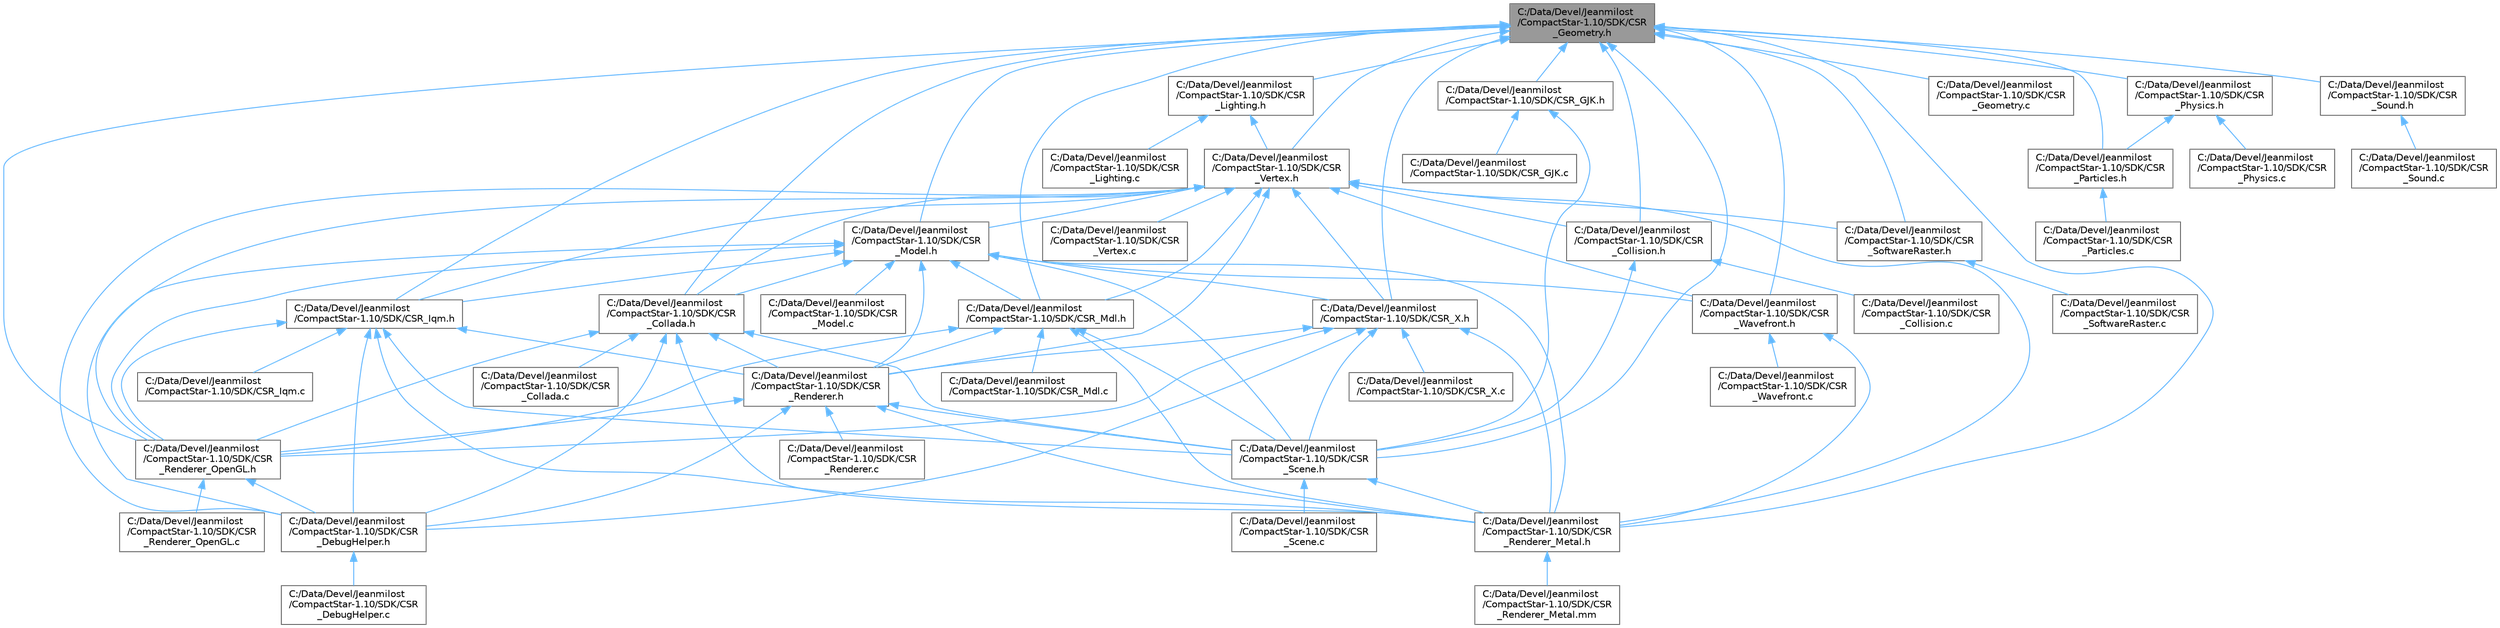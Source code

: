 digraph "C:/Data/Devel/Jeanmilost/CompactStar-1.10/SDK/CSR_Geometry.h"
{
 // LATEX_PDF_SIZE
  bgcolor="transparent";
  edge [fontname=Helvetica,fontsize=10,labelfontname=Helvetica,labelfontsize=10];
  node [fontname=Helvetica,fontsize=10,shape=box,height=0.2,width=0.4];
  Node1 [id="Node000001",label="C:/Data/Devel/Jeanmilost\l/CompactStar-1.10/SDK/CSR\l_Geometry.h",height=0.2,width=0.4,color="gray40", fillcolor="grey60", style="filled", fontcolor="black",tooltip=" "];
  Node1 -> Node2 [id="edge1_Node000001_Node000002",dir="back",color="steelblue1",style="solid",tooltip=" "];
  Node2 [id="Node000002",label="C:/Data/Devel/Jeanmilost\l/CompactStar-1.10/SDK/CSR\l_Collada.h",height=0.2,width=0.4,color="grey40", fillcolor="white", style="filled",URL="$_c_s_r___collada_8h.html",tooltip=" "];
  Node2 -> Node3 [id="edge2_Node000002_Node000003",dir="back",color="steelblue1",style="solid",tooltip=" "];
  Node3 [id="Node000003",label="C:/Data/Devel/Jeanmilost\l/CompactStar-1.10/SDK/CSR\l_Collada.c",height=0.2,width=0.4,color="grey40", fillcolor="white", style="filled",URL="$_c_s_r___collada_8c.html",tooltip=" "];
  Node2 -> Node4 [id="edge3_Node000002_Node000004",dir="back",color="steelblue1",style="solid",tooltip=" "];
  Node4 [id="Node000004",label="C:/Data/Devel/Jeanmilost\l/CompactStar-1.10/SDK/CSR\l_DebugHelper.h",height=0.2,width=0.4,color="grey40", fillcolor="white", style="filled",URL="$_c_s_r___debug_helper_8h.html",tooltip=" "];
  Node4 -> Node5 [id="edge4_Node000004_Node000005",dir="back",color="steelblue1",style="solid",tooltip=" "];
  Node5 [id="Node000005",label="C:/Data/Devel/Jeanmilost\l/CompactStar-1.10/SDK/CSR\l_DebugHelper.c",height=0.2,width=0.4,color="grey40", fillcolor="white", style="filled",URL="$_c_s_r___debug_helper_8c.html",tooltip=" "];
  Node2 -> Node6 [id="edge5_Node000002_Node000006",dir="back",color="steelblue1",style="solid",tooltip=" "];
  Node6 [id="Node000006",label="C:/Data/Devel/Jeanmilost\l/CompactStar-1.10/SDK/CSR\l_Renderer.h",height=0.2,width=0.4,color="grey40", fillcolor="white", style="filled",URL="$_c_s_r___renderer_8h.html",tooltip=" "];
  Node6 -> Node4 [id="edge6_Node000006_Node000004",dir="back",color="steelblue1",style="solid",tooltip=" "];
  Node6 -> Node7 [id="edge7_Node000006_Node000007",dir="back",color="steelblue1",style="solid",tooltip=" "];
  Node7 [id="Node000007",label="C:/Data/Devel/Jeanmilost\l/CompactStar-1.10/SDK/CSR\l_Renderer.c",height=0.2,width=0.4,color="grey40", fillcolor="white", style="filled",URL="$_c_s_r___renderer_8c.html",tooltip=" "];
  Node6 -> Node8 [id="edge8_Node000006_Node000008",dir="back",color="steelblue1",style="solid",tooltip=" "];
  Node8 [id="Node000008",label="C:/Data/Devel/Jeanmilost\l/CompactStar-1.10/SDK/CSR\l_Renderer_Metal.h",height=0.2,width=0.4,color="grey40", fillcolor="white", style="filled",URL="$_c_s_r___renderer___metal_8h.html",tooltip=" "];
  Node8 -> Node9 [id="edge9_Node000008_Node000009",dir="back",color="steelblue1",style="solid",tooltip=" "];
  Node9 [id="Node000009",label="C:/Data/Devel/Jeanmilost\l/CompactStar-1.10/SDK/CSR\l_Renderer_Metal.mm",height=0.2,width=0.4,color="grey40", fillcolor="white", style="filled",URL="$_c_s_r___renderer___metal_8mm.html",tooltip=" "];
  Node6 -> Node10 [id="edge10_Node000006_Node000010",dir="back",color="steelblue1",style="solid",tooltip=" "];
  Node10 [id="Node000010",label="C:/Data/Devel/Jeanmilost\l/CompactStar-1.10/SDK/CSR\l_Renderer_OpenGL.h",height=0.2,width=0.4,color="grey40", fillcolor="white", style="filled",URL="$_c_s_r___renderer___open_g_l_8h.html",tooltip=" "];
  Node10 -> Node4 [id="edge11_Node000010_Node000004",dir="back",color="steelblue1",style="solid",tooltip=" "];
  Node10 -> Node11 [id="edge12_Node000010_Node000011",dir="back",color="steelblue1",style="solid",tooltip=" "];
  Node11 [id="Node000011",label="C:/Data/Devel/Jeanmilost\l/CompactStar-1.10/SDK/CSR\l_Renderer_OpenGL.c",height=0.2,width=0.4,color="grey40", fillcolor="white", style="filled",URL="$_c_s_r___renderer___open_g_l_8c.html",tooltip=" "];
  Node6 -> Node12 [id="edge13_Node000006_Node000012",dir="back",color="steelblue1",style="solid",tooltip=" "];
  Node12 [id="Node000012",label="C:/Data/Devel/Jeanmilost\l/CompactStar-1.10/SDK/CSR\l_Scene.h",height=0.2,width=0.4,color="grey40", fillcolor="white", style="filled",URL="$_c_s_r___scene_8h.html",tooltip=" "];
  Node12 -> Node8 [id="edge14_Node000012_Node000008",dir="back",color="steelblue1",style="solid",tooltip=" "];
  Node12 -> Node13 [id="edge15_Node000012_Node000013",dir="back",color="steelblue1",style="solid",tooltip=" "];
  Node13 [id="Node000013",label="C:/Data/Devel/Jeanmilost\l/CompactStar-1.10/SDK/CSR\l_Scene.c",height=0.2,width=0.4,color="grey40", fillcolor="white", style="filled",URL="$_c_s_r___scene_8c.html",tooltip=" "];
  Node2 -> Node8 [id="edge16_Node000002_Node000008",dir="back",color="steelblue1",style="solid",tooltip=" "];
  Node2 -> Node10 [id="edge17_Node000002_Node000010",dir="back",color="steelblue1",style="solid",tooltip=" "];
  Node2 -> Node12 [id="edge18_Node000002_Node000012",dir="back",color="steelblue1",style="solid",tooltip=" "];
  Node1 -> Node14 [id="edge19_Node000001_Node000014",dir="back",color="steelblue1",style="solid",tooltip=" "];
  Node14 [id="Node000014",label="C:/Data/Devel/Jeanmilost\l/CompactStar-1.10/SDK/CSR\l_Collision.h",height=0.2,width=0.4,color="grey40", fillcolor="white", style="filled",URL="$_c_s_r___collision_8h.html",tooltip=" "];
  Node14 -> Node15 [id="edge20_Node000014_Node000015",dir="back",color="steelblue1",style="solid",tooltip=" "];
  Node15 [id="Node000015",label="C:/Data/Devel/Jeanmilost\l/CompactStar-1.10/SDK/CSR\l_Collision.c",height=0.2,width=0.4,color="grey40", fillcolor="white", style="filled",URL="$_c_s_r___collision_8c.html",tooltip=" "];
  Node14 -> Node12 [id="edge21_Node000014_Node000012",dir="back",color="steelblue1",style="solid",tooltip=" "];
  Node1 -> Node16 [id="edge22_Node000001_Node000016",dir="back",color="steelblue1",style="solid",tooltip=" "];
  Node16 [id="Node000016",label="C:/Data/Devel/Jeanmilost\l/CompactStar-1.10/SDK/CSR_GJK.h",height=0.2,width=0.4,color="grey40", fillcolor="white", style="filled",URL="$_c_s_r___g_j_k_8h.html",tooltip=" "];
  Node16 -> Node17 [id="edge23_Node000016_Node000017",dir="back",color="steelblue1",style="solid",tooltip=" "];
  Node17 [id="Node000017",label="C:/Data/Devel/Jeanmilost\l/CompactStar-1.10/SDK/CSR_GJK.c",height=0.2,width=0.4,color="grey40", fillcolor="white", style="filled",URL="$_c_s_r___g_j_k_8c.html",tooltip=" "];
  Node16 -> Node12 [id="edge24_Node000016_Node000012",dir="back",color="steelblue1",style="solid",tooltip=" "];
  Node1 -> Node18 [id="edge25_Node000001_Node000018",dir="back",color="steelblue1",style="solid",tooltip=" "];
  Node18 [id="Node000018",label="C:/Data/Devel/Jeanmilost\l/CompactStar-1.10/SDK/CSR\l_Geometry.c",height=0.2,width=0.4,color="grey40", fillcolor="white", style="filled",URL="$_c_s_r___geometry_8c.html",tooltip=" "];
  Node1 -> Node19 [id="edge26_Node000001_Node000019",dir="back",color="steelblue1",style="solid",tooltip=" "];
  Node19 [id="Node000019",label="C:/Data/Devel/Jeanmilost\l/CompactStar-1.10/SDK/CSR_Iqm.h",height=0.2,width=0.4,color="grey40", fillcolor="white", style="filled",URL="$_c_s_r___iqm_8h.html",tooltip=" "];
  Node19 -> Node4 [id="edge27_Node000019_Node000004",dir="back",color="steelblue1",style="solid",tooltip=" "];
  Node19 -> Node20 [id="edge28_Node000019_Node000020",dir="back",color="steelblue1",style="solid",tooltip=" "];
  Node20 [id="Node000020",label="C:/Data/Devel/Jeanmilost\l/CompactStar-1.10/SDK/CSR_Iqm.c",height=0.2,width=0.4,color="grey40", fillcolor="white", style="filled",URL="$_c_s_r___iqm_8c.html",tooltip=" "];
  Node19 -> Node6 [id="edge29_Node000019_Node000006",dir="back",color="steelblue1",style="solid",tooltip=" "];
  Node19 -> Node8 [id="edge30_Node000019_Node000008",dir="back",color="steelblue1",style="solid",tooltip=" "];
  Node19 -> Node10 [id="edge31_Node000019_Node000010",dir="back",color="steelblue1",style="solid",tooltip=" "];
  Node19 -> Node12 [id="edge32_Node000019_Node000012",dir="back",color="steelblue1",style="solid",tooltip=" "];
  Node1 -> Node21 [id="edge33_Node000001_Node000021",dir="back",color="steelblue1",style="solid",tooltip=" "];
  Node21 [id="Node000021",label="C:/Data/Devel/Jeanmilost\l/CompactStar-1.10/SDK/CSR\l_Lighting.h",height=0.2,width=0.4,color="grey40", fillcolor="white", style="filled",URL="$_c_s_r___lighting_8h.html",tooltip=" "];
  Node21 -> Node22 [id="edge34_Node000021_Node000022",dir="back",color="steelblue1",style="solid",tooltip=" "];
  Node22 [id="Node000022",label="C:/Data/Devel/Jeanmilost\l/CompactStar-1.10/SDK/CSR\l_Lighting.c",height=0.2,width=0.4,color="grey40", fillcolor="white", style="filled",URL="$_c_s_r___lighting_8c.html",tooltip=" "];
  Node21 -> Node23 [id="edge35_Node000021_Node000023",dir="back",color="steelblue1",style="solid",tooltip=" "];
  Node23 [id="Node000023",label="C:/Data/Devel/Jeanmilost\l/CompactStar-1.10/SDK/CSR\l_Vertex.h",height=0.2,width=0.4,color="grey40", fillcolor="white", style="filled",URL="$_c_s_r___vertex_8h.html",tooltip=" "];
  Node23 -> Node2 [id="edge36_Node000023_Node000002",dir="back",color="steelblue1",style="solid",tooltip=" "];
  Node23 -> Node14 [id="edge37_Node000023_Node000014",dir="back",color="steelblue1",style="solid",tooltip=" "];
  Node23 -> Node4 [id="edge38_Node000023_Node000004",dir="back",color="steelblue1",style="solid",tooltip=" "];
  Node23 -> Node19 [id="edge39_Node000023_Node000019",dir="back",color="steelblue1",style="solid",tooltip=" "];
  Node23 -> Node24 [id="edge40_Node000023_Node000024",dir="back",color="steelblue1",style="solid",tooltip=" "];
  Node24 [id="Node000024",label="C:/Data/Devel/Jeanmilost\l/CompactStar-1.10/SDK/CSR_Mdl.h",height=0.2,width=0.4,color="grey40", fillcolor="white", style="filled",URL="$_c_s_r___mdl_8h.html",tooltip=" "];
  Node24 -> Node25 [id="edge41_Node000024_Node000025",dir="back",color="steelblue1",style="solid",tooltip=" "];
  Node25 [id="Node000025",label="C:/Data/Devel/Jeanmilost\l/CompactStar-1.10/SDK/CSR_Mdl.c",height=0.2,width=0.4,color="grey40", fillcolor="white", style="filled",URL="$_c_s_r___mdl_8c.html",tooltip=" "];
  Node24 -> Node6 [id="edge42_Node000024_Node000006",dir="back",color="steelblue1",style="solid",tooltip=" "];
  Node24 -> Node8 [id="edge43_Node000024_Node000008",dir="back",color="steelblue1",style="solid",tooltip=" "];
  Node24 -> Node10 [id="edge44_Node000024_Node000010",dir="back",color="steelblue1",style="solid",tooltip=" "];
  Node24 -> Node12 [id="edge45_Node000024_Node000012",dir="back",color="steelblue1",style="solid",tooltip=" "];
  Node23 -> Node26 [id="edge46_Node000023_Node000026",dir="back",color="steelblue1",style="solid",tooltip=" "];
  Node26 [id="Node000026",label="C:/Data/Devel/Jeanmilost\l/CompactStar-1.10/SDK/CSR\l_Model.h",height=0.2,width=0.4,color="grey40", fillcolor="white", style="filled",URL="$_c_s_r___model_8h.html",tooltip=" "];
  Node26 -> Node2 [id="edge47_Node000026_Node000002",dir="back",color="steelblue1",style="solid",tooltip=" "];
  Node26 -> Node4 [id="edge48_Node000026_Node000004",dir="back",color="steelblue1",style="solid",tooltip=" "];
  Node26 -> Node19 [id="edge49_Node000026_Node000019",dir="back",color="steelblue1",style="solid",tooltip=" "];
  Node26 -> Node24 [id="edge50_Node000026_Node000024",dir="back",color="steelblue1",style="solid",tooltip=" "];
  Node26 -> Node27 [id="edge51_Node000026_Node000027",dir="back",color="steelblue1",style="solid",tooltip=" "];
  Node27 [id="Node000027",label="C:/Data/Devel/Jeanmilost\l/CompactStar-1.10/SDK/CSR\l_Model.c",height=0.2,width=0.4,color="grey40", fillcolor="white", style="filled",URL="$_c_s_r___model_8c.html",tooltip=" "];
  Node26 -> Node6 [id="edge52_Node000026_Node000006",dir="back",color="steelblue1",style="solid",tooltip=" "];
  Node26 -> Node8 [id="edge53_Node000026_Node000008",dir="back",color="steelblue1",style="solid",tooltip=" "];
  Node26 -> Node10 [id="edge54_Node000026_Node000010",dir="back",color="steelblue1",style="solid",tooltip=" "];
  Node26 -> Node12 [id="edge55_Node000026_Node000012",dir="back",color="steelblue1",style="solid",tooltip=" "];
  Node26 -> Node28 [id="edge56_Node000026_Node000028",dir="back",color="steelblue1",style="solid",tooltip=" "];
  Node28 [id="Node000028",label="C:/Data/Devel/Jeanmilost\l/CompactStar-1.10/SDK/CSR\l_Wavefront.h",height=0.2,width=0.4,color="grey40", fillcolor="white", style="filled",URL="$_c_s_r___wavefront_8h.html",tooltip=" "];
  Node28 -> Node8 [id="edge57_Node000028_Node000008",dir="back",color="steelblue1",style="solid",tooltip=" "];
  Node28 -> Node29 [id="edge58_Node000028_Node000029",dir="back",color="steelblue1",style="solid",tooltip=" "];
  Node29 [id="Node000029",label="C:/Data/Devel/Jeanmilost\l/CompactStar-1.10/SDK/CSR\l_Wavefront.c",height=0.2,width=0.4,color="grey40", fillcolor="white", style="filled",URL="$_c_s_r___wavefront_8c.html",tooltip=" "];
  Node26 -> Node30 [id="edge59_Node000026_Node000030",dir="back",color="steelblue1",style="solid",tooltip=" "];
  Node30 [id="Node000030",label="C:/Data/Devel/Jeanmilost\l/CompactStar-1.10/SDK/CSR_X.h",height=0.2,width=0.4,color="grey40", fillcolor="white", style="filled",URL="$_c_s_r___x_8h.html",tooltip=" "];
  Node30 -> Node4 [id="edge60_Node000030_Node000004",dir="back",color="steelblue1",style="solid",tooltip=" "];
  Node30 -> Node6 [id="edge61_Node000030_Node000006",dir="back",color="steelblue1",style="solid",tooltip=" "];
  Node30 -> Node8 [id="edge62_Node000030_Node000008",dir="back",color="steelblue1",style="solid",tooltip=" "];
  Node30 -> Node10 [id="edge63_Node000030_Node000010",dir="back",color="steelblue1",style="solid",tooltip=" "];
  Node30 -> Node12 [id="edge64_Node000030_Node000012",dir="back",color="steelblue1",style="solid",tooltip=" "];
  Node30 -> Node31 [id="edge65_Node000030_Node000031",dir="back",color="steelblue1",style="solid",tooltip=" "];
  Node31 [id="Node000031",label="C:/Data/Devel/Jeanmilost\l/CompactStar-1.10/SDK/CSR_X.c",height=0.2,width=0.4,color="grey40", fillcolor="white", style="filled",URL="$_c_s_r___x_8c.html",tooltip=" "];
  Node23 -> Node6 [id="edge66_Node000023_Node000006",dir="back",color="steelblue1",style="solid",tooltip=" "];
  Node23 -> Node8 [id="edge67_Node000023_Node000008",dir="back",color="steelblue1",style="solid",tooltip=" "];
  Node23 -> Node10 [id="edge68_Node000023_Node000010",dir="back",color="steelblue1",style="solid",tooltip=" "];
  Node23 -> Node32 [id="edge69_Node000023_Node000032",dir="back",color="steelblue1",style="solid",tooltip=" "];
  Node32 [id="Node000032",label="C:/Data/Devel/Jeanmilost\l/CompactStar-1.10/SDK/CSR\l_SoftwareRaster.h",height=0.2,width=0.4,color="grey40", fillcolor="white", style="filled",URL="$_c_s_r___software_raster_8h.html",tooltip=" "];
  Node32 -> Node33 [id="edge70_Node000032_Node000033",dir="back",color="steelblue1",style="solid",tooltip=" "];
  Node33 [id="Node000033",label="C:/Data/Devel/Jeanmilost\l/CompactStar-1.10/SDK/CSR\l_SoftwareRaster.c",height=0.2,width=0.4,color="grey40", fillcolor="white", style="filled",URL="$_c_s_r___software_raster_8c.html",tooltip=" "];
  Node23 -> Node34 [id="edge71_Node000023_Node000034",dir="back",color="steelblue1",style="solid",tooltip=" "];
  Node34 [id="Node000034",label="C:/Data/Devel/Jeanmilost\l/CompactStar-1.10/SDK/CSR\l_Vertex.c",height=0.2,width=0.4,color="grey40", fillcolor="white", style="filled",URL="$_c_s_r___vertex_8c.html",tooltip=" "];
  Node23 -> Node28 [id="edge72_Node000023_Node000028",dir="back",color="steelblue1",style="solid",tooltip=" "];
  Node23 -> Node30 [id="edge73_Node000023_Node000030",dir="back",color="steelblue1",style="solid",tooltip=" "];
  Node1 -> Node24 [id="edge74_Node000001_Node000024",dir="back",color="steelblue1",style="solid",tooltip=" "];
  Node1 -> Node26 [id="edge75_Node000001_Node000026",dir="back",color="steelblue1",style="solid",tooltip=" "];
  Node1 -> Node35 [id="edge76_Node000001_Node000035",dir="back",color="steelblue1",style="solid",tooltip=" "];
  Node35 [id="Node000035",label="C:/Data/Devel/Jeanmilost\l/CompactStar-1.10/SDK/CSR\l_Particles.h",height=0.2,width=0.4,color="grey40", fillcolor="white", style="filled",URL="$_c_s_r___particles_8h.html",tooltip=" "];
  Node35 -> Node36 [id="edge77_Node000035_Node000036",dir="back",color="steelblue1",style="solid",tooltip=" "];
  Node36 [id="Node000036",label="C:/Data/Devel/Jeanmilost\l/CompactStar-1.10/SDK/CSR\l_Particles.c",height=0.2,width=0.4,color="grey40", fillcolor="white", style="filled",URL="$_c_s_r___particles_8c.html",tooltip=" "];
  Node1 -> Node37 [id="edge78_Node000001_Node000037",dir="back",color="steelblue1",style="solid",tooltip=" "];
  Node37 [id="Node000037",label="C:/Data/Devel/Jeanmilost\l/CompactStar-1.10/SDK/CSR\l_Physics.h",height=0.2,width=0.4,color="grey40", fillcolor="white", style="filled",URL="$_c_s_r___physics_8h.html",tooltip=" "];
  Node37 -> Node35 [id="edge79_Node000037_Node000035",dir="back",color="steelblue1",style="solid",tooltip=" "];
  Node37 -> Node38 [id="edge80_Node000037_Node000038",dir="back",color="steelblue1",style="solid",tooltip=" "];
  Node38 [id="Node000038",label="C:/Data/Devel/Jeanmilost\l/CompactStar-1.10/SDK/CSR\l_Physics.c",height=0.2,width=0.4,color="grey40", fillcolor="white", style="filled",URL="$_c_s_r___physics_8c.html",tooltip=" "];
  Node1 -> Node8 [id="edge81_Node000001_Node000008",dir="back",color="steelblue1",style="solid",tooltip=" "];
  Node1 -> Node10 [id="edge82_Node000001_Node000010",dir="back",color="steelblue1",style="solid",tooltip=" "];
  Node1 -> Node12 [id="edge83_Node000001_Node000012",dir="back",color="steelblue1",style="solid",tooltip=" "];
  Node1 -> Node32 [id="edge84_Node000001_Node000032",dir="back",color="steelblue1",style="solid",tooltip=" "];
  Node1 -> Node39 [id="edge85_Node000001_Node000039",dir="back",color="steelblue1",style="solid",tooltip=" "];
  Node39 [id="Node000039",label="C:/Data/Devel/Jeanmilost\l/CompactStar-1.10/SDK/CSR\l_Sound.h",height=0.2,width=0.4,color="grey40", fillcolor="white", style="filled",URL="$_c_s_r___sound_8h.html",tooltip=" "];
  Node39 -> Node40 [id="edge86_Node000039_Node000040",dir="back",color="steelblue1",style="solid",tooltip=" "];
  Node40 [id="Node000040",label="C:/Data/Devel/Jeanmilost\l/CompactStar-1.10/SDK/CSR\l_Sound.c",height=0.2,width=0.4,color="grey40", fillcolor="white", style="filled",URL="$_c_s_r___sound_8c.html",tooltip=" "];
  Node1 -> Node23 [id="edge87_Node000001_Node000023",dir="back",color="steelblue1",style="solid",tooltip=" "];
  Node1 -> Node28 [id="edge88_Node000001_Node000028",dir="back",color="steelblue1",style="solid",tooltip=" "];
  Node1 -> Node30 [id="edge89_Node000001_Node000030",dir="back",color="steelblue1",style="solid",tooltip=" "];
}
